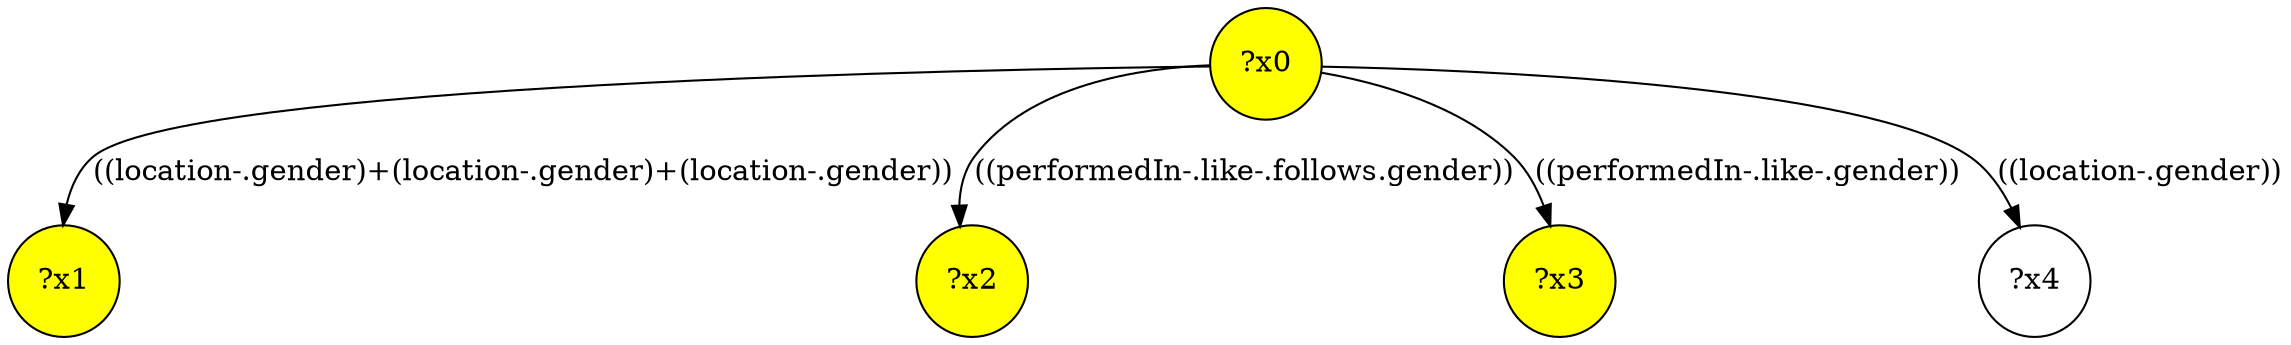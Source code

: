 digraph g {
	x1 [fillcolor="yellow", style="filled," shape=circle, label="?x1"];
	x2 [fillcolor="yellow", style="filled," shape=circle, label="?x2"];
	x0 [fillcolor="yellow", style="filled," shape=circle, label="?x0"];
	x3 [fillcolor="yellow", style="filled," shape=circle, label="?x3"];
	x0 -> x1 [label="((location-.gender)+(location-.gender)+(location-.gender))"];
	x0 -> x2 [label="((performedIn-.like-.follows.gender))"];
	x0 -> x3 [label="((performedIn-.like-.gender))"];
	x4 [shape=circle, label="?x4"];
	x0 -> x4 [label="((location-.gender))"];
}
